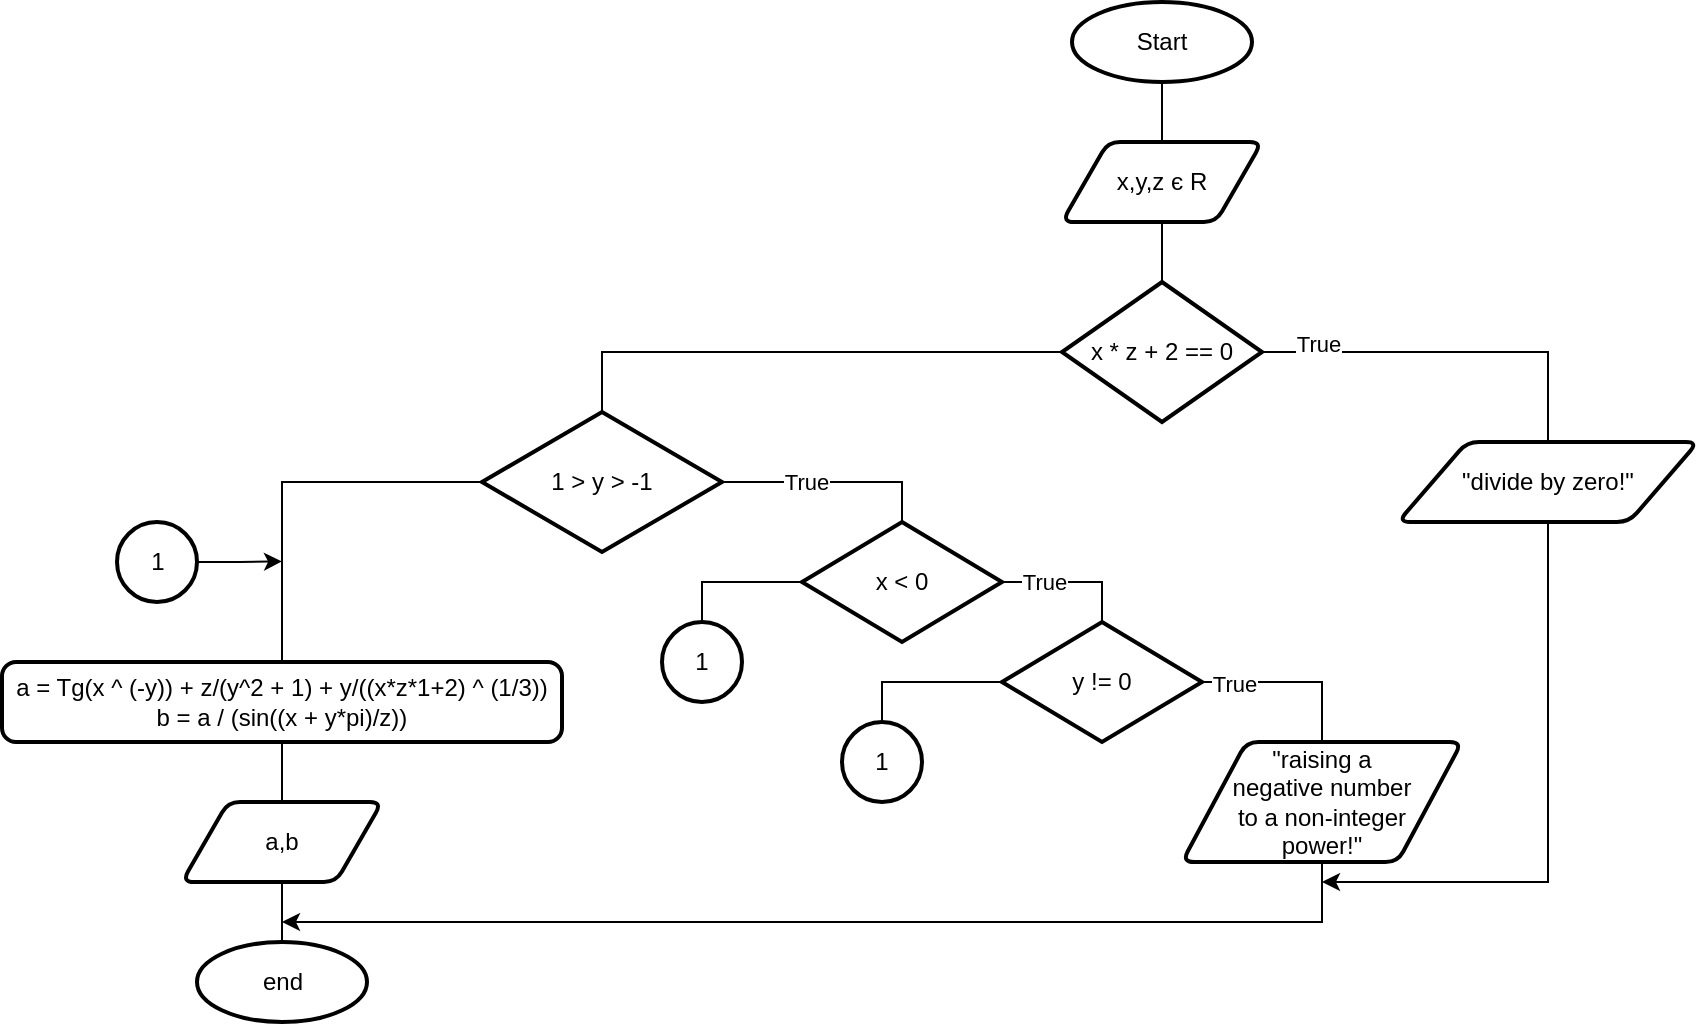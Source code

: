 <mxfile version="15.3.8" type="device"><diagram id="GfBo2JDgXaECVk2qeeDw" name="Страница 1"><mxGraphModel dx="1349" dy="705" grid="1" gridSize="10" guides="1" tooltips="1" connect="1" arrows="1" fold="1" page="1" pageScale="1" pageWidth="827" pageHeight="1169" math="0" shadow="0"><root><mxCell id="0"/><mxCell id="1" parent="0"/><mxCell id="SL6ktpEDnPv5yQX0QPDg-2" style="edgeStyle=orthogonalEdgeStyle;rounded=0;orthogonalLoop=1;jettySize=auto;html=1;exitX=0.5;exitY=1;exitDx=0;exitDy=0;endArrow=none;endFill=0;entryX=0.5;entryY=0;entryDx=0;entryDy=0;" edge="1" parent="1" source="SL6ktpEDnPv5yQX0QPDg-1" target="SL6ktpEDnPv5yQX0QPDg-3"><mxGeometry relative="1" as="geometry"><mxPoint x="220" y="260" as="targetPoint"/></mxGeometry></mxCell><mxCell id="SL6ktpEDnPv5yQX0QPDg-1" value="Start&lt;br&gt;" style="ellipse;whiteSpace=wrap;html=1;strokeWidth=2;" vertex="1" parent="1"><mxGeometry x="175" y="180" width="90" height="40" as="geometry"/></mxCell><mxCell id="SL6ktpEDnPv5yQX0QPDg-5" style="edgeStyle=orthogonalEdgeStyle;rounded=0;orthogonalLoop=1;jettySize=auto;html=1;exitX=0.5;exitY=1;exitDx=0;exitDy=0;entryX=0.5;entryY=0;entryDx=0;entryDy=0;endArrow=none;endFill=0;" edge="1" parent="1" source="SL6ktpEDnPv5yQX0QPDg-3" target="SL6ktpEDnPv5yQX0QPDg-4"><mxGeometry relative="1" as="geometry"/></mxCell><mxCell id="SL6ktpEDnPv5yQX0QPDg-3" value="x,y,z є R" style="shape=parallelogram;html=1;strokeWidth=2;perimeter=parallelogramPerimeter;whiteSpace=wrap;rounded=1;arcSize=12;size=0.23;" vertex="1" parent="1"><mxGeometry x="170" y="250" width="100" height="40" as="geometry"/></mxCell><mxCell id="SL6ktpEDnPv5yQX0QPDg-6" style="edgeStyle=orthogonalEdgeStyle;rounded=0;orthogonalLoop=1;jettySize=auto;html=1;exitX=1;exitY=0.5;exitDx=0;exitDy=0;endArrow=none;endFill=0;entryX=0.5;entryY=0;entryDx=0;entryDy=0;" edge="1" parent="1" source="SL6ktpEDnPv5yQX0QPDg-4" target="SL6ktpEDnPv5yQX0QPDg-7"><mxGeometry relative="1" as="geometry"><mxPoint x="340" y="400" as="targetPoint"/></mxGeometry></mxCell><mxCell id="SL6ktpEDnPv5yQX0QPDg-41" value="True" style="edgeLabel;html=1;align=center;verticalAlign=middle;resizable=0;points=[];" vertex="1" connectable="0" parent="SL6ktpEDnPv5yQX0QPDg-6"><mxGeometry x="-0.701" y="4" relative="1" as="geometry"><mxPoint as="offset"/></mxGeometry></mxCell><mxCell id="SL6ktpEDnPv5yQX0QPDg-8" style="edgeStyle=orthogonalEdgeStyle;rounded=0;orthogonalLoop=1;jettySize=auto;html=1;exitX=0;exitY=0.5;exitDx=0;exitDy=0;endArrow=none;endFill=0;entryX=0.5;entryY=0;entryDx=0;entryDy=0;" edge="1" parent="1" source="SL6ktpEDnPv5yQX0QPDg-4" target="SL6ktpEDnPv5yQX0QPDg-11"><mxGeometry relative="1" as="geometry"><mxPoint x="80" y="400" as="targetPoint"/></mxGeometry></mxCell><mxCell id="SL6ktpEDnPv5yQX0QPDg-4" value="x * z + 2 == 0" style="rhombus;whiteSpace=wrap;html=1;strokeWidth=2;" vertex="1" parent="1"><mxGeometry x="170" y="320" width="100" height="70" as="geometry"/></mxCell><mxCell id="SL6ktpEDnPv5yQX0QPDg-40" style="edgeStyle=orthogonalEdgeStyle;rounded=0;orthogonalLoop=1;jettySize=auto;html=1;exitX=0.5;exitY=1;exitDx=0;exitDy=0;endArrow=classic;endFill=1;" edge="1" parent="1" source="SL6ktpEDnPv5yQX0QPDg-7"><mxGeometry relative="1" as="geometry"><mxPoint x="300" y="620" as="targetPoint"/><Array as="points"><mxPoint x="413" y="620"/></Array></mxGeometry></mxCell><mxCell id="SL6ktpEDnPv5yQX0QPDg-7" value="&quot;divide by zero!&quot;" style="shape=parallelogram;html=1;strokeWidth=2;perimeter=parallelogramPerimeter;whiteSpace=wrap;rounded=1;arcSize=12;size=0.23;" vertex="1" parent="1"><mxGeometry x="338" y="400" width="150" height="40" as="geometry"/></mxCell><mxCell id="SL6ktpEDnPv5yQX0QPDg-12" style="edgeStyle=orthogonalEdgeStyle;rounded=0;orthogonalLoop=1;jettySize=auto;html=1;exitX=1;exitY=0.5;exitDx=0;exitDy=0;endArrow=none;endFill=0;" edge="1" parent="1" source="SL6ktpEDnPv5yQX0QPDg-11" target="SL6ktpEDnPv5yQX0QPDg-13"><mxGeometry relative="1" as="geometry"><mxPoint x="130" y="480" as="targetPoint"/><Array as="points"><mxPoint x="90" y="420"/></Array></mxGeometry></mxCell><mxCell id="SL6ktpEDnPv5yQX0QPDg-44" value="True" style="edgeLabel;html=1;align=center;verticalAlign=middle;resizable=0;points=[];" vertex="1" connectable="0" parent="SL6ktpEDnPv5yQX0QPDg-12"><mxGeometry x="0.056" y="1" relative="1" as="geometry"><mxPoint x="-16" y="1" as="offset"/></mxGeometry></mxCell><mxCell id="SL6ktpEDnPv5yQX0QPDg-17" style="edgeStyle=orthogonalEdgeStyle;rounded=0;orthogonalLoop=1;jettySize=auto;html=1;exitX=0;exitY=0.5;exitDx=0;exitDy=0;entryX=0.5;entryY=0;entryDx=0;entryDy=0;endArrow=none;endFill=0;" edge="1" parent="1" source="SL6ktpEDnPv5yQX0QPDg-11" target="SL6ktpEDnPv5yQX0QPDg-29"><mxGeometry relative="1" as="geometry"><mxPoint x="-215" y="500" as="targetPoint"/></mxGeometry></mxCell><mxCell id="SL6ktpEDnPv5yQX0QPDg-11" value="1 &amp;gt; y &amp;gt; -1" style="rhombus;whiteSpace=wrap;html=1;strokeWidth=2;" vertex="1" parent="1"><mxGeometry x="-120" y="385" width="120" height="70" as="geometry"/></mxCell><mxCell id="SL6ktpEDnPv5yQX0QPDg-19" style="edgeStyle=orthogonalEdgeStyle;rounded=0;orthogonalLoop=1;jettySize=auto;html=1;exitX=1;exitY=0.5;exitDx=0;exitDy=0;exitPerimeter=0;entryX=0.5;entryY=0;entryDx=0;entryDy=0;entryPerimeter=0;endArrow=none;endFill=0;" edge="1" parent="1" source="SL6ktpEDnPv5yQX0QPDg-13" target="SL6ktpEDnPv5yQX0QPDg-18"><mxGeometry relative="1" as="geometry"><Array as="points"><mxPoint x="190" y="470"/></Array></mxGeometry></mxCell><mxCell id="SL6ktpEDnPv5yQX0QPDg-42" value="True" style="edgeLabel;html=1;align=center;verticalAlign=middle;resizable=0;points=[];" vertex="1" connectable="0" parent="SL6ktpEDnPv5yQX0QPDg-19"><mxGeometry x="0.056" y="1" relative="1" as="geometry"><mxPoint x="-16" y="1" as="offset"/></mxGeometry></mxCell><mxCell id="SL6ktpEDnPv5yQX0QPDg-22" style="edgeStyle=orthogonalEdgeStyle;rounded=0;orthogonalLoop=1;jettySize=auto;html=1;exitX=0;exitY=0.5;exitDx=0;exitDy=0;exitPerimeter=0;endArrow=none;endFill=0;entryX=0.5;entryY=0;entryDx=0;entryDy=0;" edge="1" parent="1" source="SL6ktpEDnPv5yQX0QPDg-13" target="SL6ktpEDnPv5yQX0QPDg-23"><mxGeometry relative="1" as="geometry"><mxPoint x="-20" y="510" as="targetPoint"/></mxGeometry></mxCell><mxCell id="SL6ktpEDnPv5yQX0QPDg-13" value="x &amp;lt; 0" style="strokeWidth=2;html=1;shape=mxgraph.flowchart.decision;whiteSpace=wrap;" vertex="1" parent="1"><mxGeometry x="40" y="440" width="100" height="60" as="geometry"/></mxCell><mxCell id="SL6ktpEDnPv5yQX0QPDg-24" style="edgeStyle=orthogonalEdgeStyle;rounded=0;orthogonalLoop=1;jettySize=auto;html=1;exitX=0;exitY=0.5;exitDx=0;exitDy=0;exitPerimeter=0;endArrow=none;endFill=0;entryX=0.5;entryY=0;entryDx=0;entryDy=0;" edge="1" parent="1" source="SL6ktpEDnPv5yQX0QPDg-18" target="SL6ktpEDnPv5yQX0QPDg-25"><mxGeometry relative="1" as="geometry"><mxPoint x="100" y="580" as="targetPoint"/></mxGeometry></mxCell><mxCell id="SL6ktpEDnPv5yQX0QPDg-26" style="edgeStyle=orthogonalEdgeStyle;rounded=0;orthogonalLoop=1;jettySize=auto;html=1;exitX=1;exitY=0.5;exitDx=0;exitDy=0;exitPerimeter=0;endArrow=none;endFill=0;entryX=0.5;entryY=0;entryDx=0;entryDy=0;" edge="1" parent="1" source="SL6ktpEDnPv5yQX0QPDg-18" target="SL6ktpEDnPv5yQX0QPDg-27"><mxGeometry relative="1" as="geometry"><mxPoint x="290" y="580" as="targetPoint"/></mxGeometry></mxCell><mxCell id="SL6ktpEDnPv5yQX0QPDg-43" value="True" style="edgeLabel;html=1;align=center;verticalAlign=middle;resizable=0;points=[];" vertex="1" connectable="0" parent="SL6ktpEDnPv5yQX0QPDg-26"><mxGeometry x="-0.65" y="-1" relative="1" as="geometry"><mxPoint as="offset"/></mxGeometry></mxCell><mxCell id="SL6ktpEDnPv5yQX0QPDg-18" value="y != 0" style="strokeWidth=2;html=1;shape=mxgraph.flowchart.decision;whiteSpace=wrap;" vertex="1" parent="1"><mxGeometry x="140" y="490" width="100" height="60" as="geometry"/></mxCell><mxCell id="SL6ktpEDnPv5yQX0QPDg-23" value="1" style="ellipse;whiteSpace=wrap;html=1;strokeWidth=2;" vertex="1" parent="1"><mxGeometry x="-30" y="490" width="40" height="40" as="geometry"/></mxCell><mxCell id="SL6ktpEDnPv5yQX0QPDg-25" value="1" style="ellipse;whiteSpace=wrap;html=1;strokeWidth=2;" vertex="1" parent="1"><mxGeometry x="60" y="540" width="40" height="40" as="geometry"/></mxCell><mxCell id="SL6ktpEDnPv5yQX0QPDg-39" style="edgeStyle=orthogonalEdgeStyle;rounded=0;orthogonalLoop=1;jettySize=auto;html=1;exitX=0.5;exitY=1;exitDx=0;exitDy=0;endArrow=classic;endFill=1;" edge="1" parent="1" source="SL6ktpEDnPv5yQX0QPDg-27"><mxGeometry relative="1" as="geometry"><mxPoint x="-220" y="640" as="targetPoint"/><Array as="points"><mxPoint x="300" y="640"/></Array></mxGeometry></mxCell><mxCell id="SL6ktpEDnPv5yQX0QPDg-27" value="&quot;raising a &lt;br&gt;negative number&lt;br&gt;to a non-integer &lt;br&gt;power!&quot;" style="shape=parallelogram;html=1;strokeWidth=2;perimeter=parallelogramPerimeter;whiteSpace=wrap;rounded=1;arcSize=12;size=0.23;" vertex="1" parent="1"><mxGeometry x="230" y="550" width="140" height="60" as="geometry"/></mxCell><mxCell id="SL6ktpEDnPv5yQX0QPDg-34" style="edgeStyle=orthogonalEdgeStyle;rounded=0;orthogonalLoop=1;jettySize=auto;html=1;exitX=0.5;exitY=1;exitDx=0;exitDy=0;endArrow=none;endFill=0;" edge="1" parent="1" source="SL6ktpEDnPv5yQX0QPDg-29" target="SL6ktpEDnPv5yQX0QPDg-35"><mxGeometry relative="1" as="geometry"><mxPoint x="-219.588" y="590" as="targetPoint"/></mxGeometry></mxCell><mxCell id="SL6ktpEDnPv5yQX0QPDg-29" value="a = Tg(x ^ (-y)) + z/(y^2 + 1) + y/((x*z*1+2) ^ (1/3))&lt;br&gt;b = a / (sin((x + y*pi)/z))" style="rounded=1;whiteSpace=wrap;html=1;absoluteArcSize=1;arcSize=14;strokeWidth=2;" vertex="1" parent="1"><mxGeometry x="-360" y="510" width="280" height="40" as="geometry"/></mxCell><mxCell id="SL6ktpEDnPv5yQX0QPDg-38" style="edgeStyle=orthogonalEdgeStyle;rounded=0;orthogonalLoop=1;jettySize=auto;html=1;exitX=1;exitY=0.5;exitDx=0;exitDy=0;endArrow=classic;endFill=1;" edge="1" parent="1" source="SL6ktpEDnPv5yQX0QPDg-32"><mxGeometry relative="1" as="geometry"><mxPoint x="-220" y="459.706" as="targetPoint"/></mxGeometry></mxCell><mxCell id="SL6ktpEDnPv5yQX0QPDg-32" value="1" style="ellipse;whiteSpace=wrap;html=1;strokeWidth=2;" vertex="1" parent="1"><mxGeometry x="-302.5" y="440" width="40" height="40" as="geometry"/></mxCell><mxCell id="SL6ktpEDnPv5yQX0QPDg-37" value="" style="edgeStyle=orthogonalEdgeStyle;rounded=0;orthogonalLoop=1;jettySize=auto;html=1;endArrow=none;endFill=0;" edge="1" parent="1" source="SL6ktpEDnPv5yQX0QPDg-35" target="SL6ktpEDnPv5yQX0QPDg-36"><mxGeometry relative="1" as="geometry"/></mxCell><mxCell id="SL6ktpEDnPv5yQX0QPDg-35" value="a,b" style="shape=parallelogram;html=1;strokeWidth=2;perimeter=parallelogramPerimeter;whiteSpace=wrap;rounded=1;arcSize=12;size=0.23;" vertex="1" parent="1"><mxGeometry x="-270" y="580" width="100" height="40" as="geometry"/></mxCell><mxCell id="SL6ktpEDnPv5yQX0QPDg-36" value="end" style="ellipse;whiteSpace=wrap;html=1;rounded=1;strokeWidth=2;arcSize=12;" vertex="1" parent="1"><mxGeometry x="-262.5" y="650" width="85" height="40" as="geometry"/></mxCell></root></mxGraphModel></diagram></mxfile>